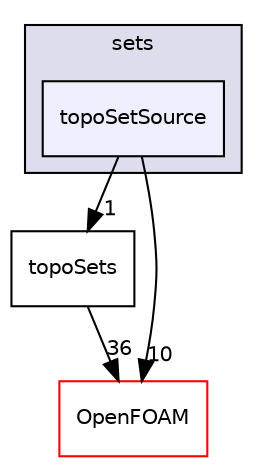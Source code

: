 digraph "src/meshTools/sets/topoSetSource" {
  bgcolor=transparent;
  compound=true
  node [ fontsize="10", fontname="Helvetica"];
  edge [ labelfontsize="10", labelfontname="Helvetica"];
  subgraph clusterdir_2133a227430c598cbabf81244446fac0 {
    graph [ bgcolor="#ddddee", pencolor="black", label="sets" fontname="Helvetica", fontsize="10", URL="dir_2133a227430c598cbabf81244446fac0.html"]
  dir_ffdc7a49b4414cf981ba8f0aa91f3c24 [shape=box, label="topoSetSource", style="filled", fillcolor="#eeeeff", pencolor="black", URL="dir_ffdc7a49b4414cf981ba8f0aa91f3c24.html"];
  }
  dir_d23dbc881ee772048f144c3220c0e8b5 [shape=box label="topoSets" URL="dir_d23dbc881ee772048f144c3220c0e8b5.html"];
  dir_c5473ff19b20e6ec4dfe5c310b3778a8 [shape=box label="OpenFOAM" color="red" URL="dir_c5473ff19b20e6ec4dfe5c310b3778a8.html"];
  dir_d23dbc881ee772048f144c3220c0e8b5->dir_c5473ff19b20e6ec4dfe5c310b3778a8 [headlabel="36", labeldistance=1.5 headhref="dir_001858_001891.html"];
  dir_ffdc7a49b4414cf981ba8f0aa91f3c24->dir_d23dbc881ee772048f144c3220c0e8b5 [headlabel="1", labeldistance=1.5 headhref="dir_001860_001858.html"];
  dir_ffdc7a49b4414cf981ba8f0aa91f3c24->dir_c5473ff19b20e6ec4dfe5c310b3778a8 [headlabel="10", labeldistance=1.5 headhref="dir_001860_001891.html"];
}
